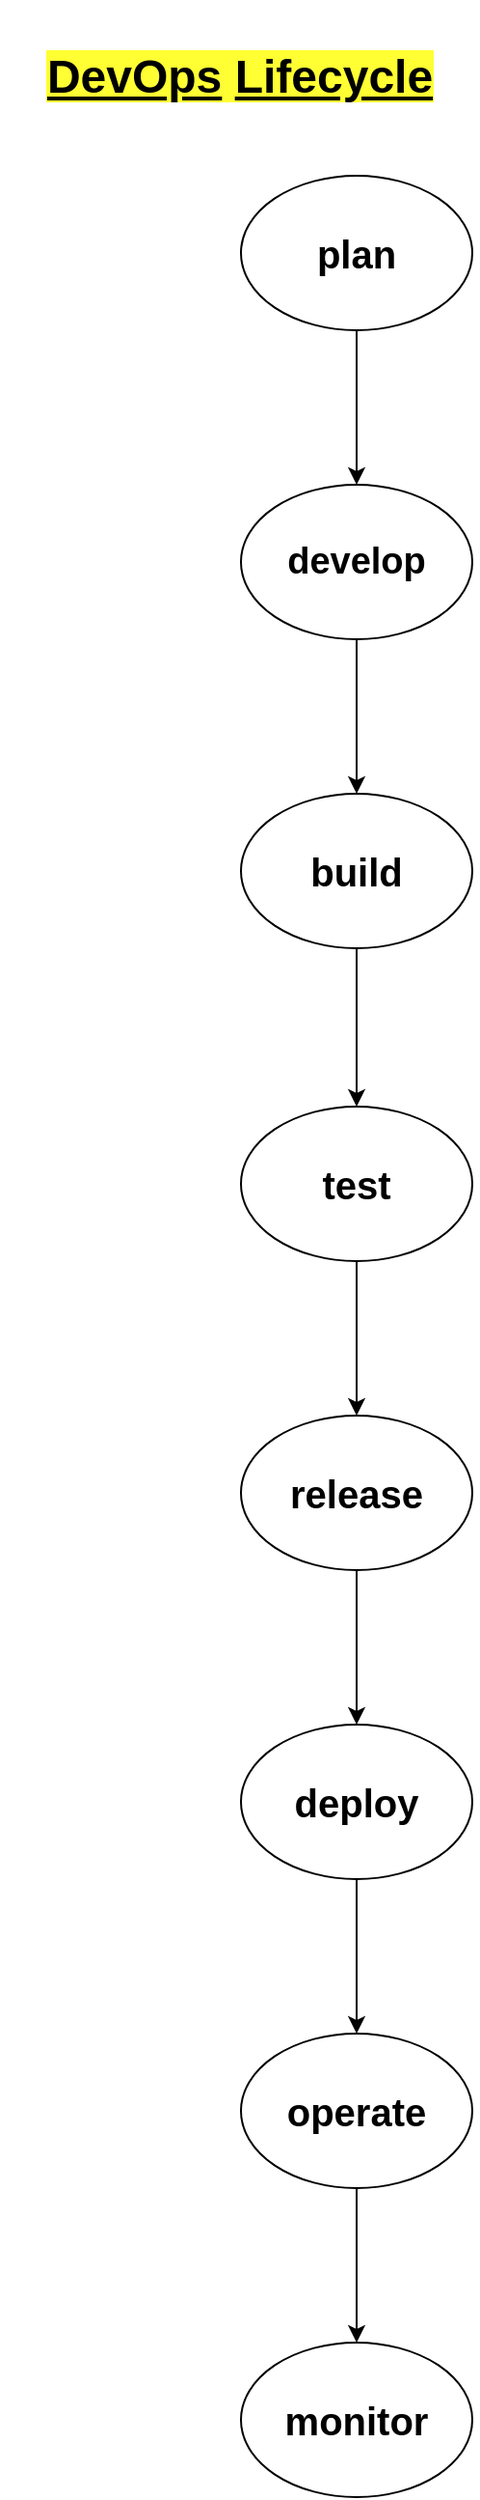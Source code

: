 <mxfile version="28.2.3">
  <diagram name="Page-1" id="RVscZu5J6NZzhoDRSIjN">
    <mxGraphModel dx="786" dy="1551" grid="1" gridSize="8" guides="1" tooltips="1" connect="1" arrows="1" fold="1" page="1" pageScale="1" pageWidth="850" pageHeight="1100" math="0" shadow="0">
      <root>
        <mxCell id="0" />
        <mxCell id="1" parent="0" />
        <mxCell id="02tnz3r9C4XRkjC5viQz-12" value="" style="edgeStyle=orthogonalEdgeStyle;rounded=0;orthogonalLoop=1;jettySize=auto;html=1;" edge="1" parent="1" source="6mJOePehLbvRsKiuAhcH-9" target="6mJOePehLbvRsKiuAhcH-12">
          <mxGeometry relative="1" as="geometry" />
        </mxCell>
        <mxCell id="6mJOePehLbvRsKiuAhcH-9" value="&lt;font style=&quot;font-size: 20px;&quot;&gt;&lt;b&gt;plan&lt;/b&gt;&lt;/font&gt;" style="ellipse;whiteSpace=wrap;html=1;" parent="1" vertex="1">
          <mxGeometry x="365" y="80" width="120" height="80" as="geometry" />
        </mxCell>
        <mxCell id="6mJOePehLbvRsKiuAhcH-10" value="" style="endArrow=classic;html=1;exitX=0.5;exitY=1;exitDx=0;exitDy=0;" parent="1" source="6mJOePehLbvRsKiuAhcH-9" edge="1">
          <mxGeometry width="50" height="50" relative="1" as="geometry">
            <mxPoint x="370" y="220" as="sourcePoint" />
            <mxPoint x="425" y="160" as="targetPoint" />
          </mxGeometry>
        </mxCell>
        <mxCell id="02tnz3r9C4XRkjC5viQz-17" value="" style="edgeStyle=orthogonalEdgeStyle;rounded=0;orthogonalLoop=1;jettySize=auto;html=1;" edge="1" parent="1" source="6mJOePehLbvRsKiuAhcH-12" target="02tnz3r9C4XRkjC5viQz-16">
          <mxGeometry relative="1" as="geometry" />
        </mxCell>
        <mxCell id="6mJOePehLbvRsKiuAhcH-12" value="&lt;font style=&quot;font-size: 19px;&quot;&gt;&lt;b style=&quot;&quot;&gt;develop&lt;/b&gt;&lt;/font&gt;" style="ellipse;whiteSpace=wrap;html=1;" parent="1" vertex="1">
          <mxGeometry x="365" y="240" width="120" height="80" as="geometry" />
        </mxCell>
        <mxCell id="02tnz3r9C4XRkjC5viQz-20" value="" style="edgeStyle=orthogonalEdgeStyle;rounded=0;orthogonalLoop=1;jettySize=auto;html=1;" edge="1" parent="1" source="02tnz3r9C4XRkjC5viQz-16" target="02tnz3r9C4XRkjC5viQz-19">
          <mxGeometry relative="1" as="geometry" />
        </mxCell>
        <mxCell id="02tnz3r9C4XRkjC5viQz-16" value="&lt;b&gt;&lt;font style=&quot;font-size: 20px;&quot;&gt;build&lt;/font&gt;&lt;/b&gt;" style="ellipse;whiteSpace=wrap;html=1;" vertex="1" parent="1">
          <mxGeometry x="365" y="400" width="120" height="80" as="geometry" />
        </mxCell>
        <mxCell id="02tnz3r9C4XRkjC5viQz-23" value="" style="edgeStyle=orthogonalEdgeStyle;rounded=0;orthogonalLoop=1;jettySize=auto;html=1;" edge="1" parent="1" source="02tnz3r9C4XRkjC5viQz-19" target="02tnz3r9C4XRkjC5viQz-22">
          <mxGeometry relative="1" as="geometry" />
        </mxCell>
        <mxCell id="02tnz3r9C4XRkjC5viQz-19" value="&lt;b&gt;&lt;font style=&quot;font-size: 20px;&quot;&gt;test&lt;/font&gt;&lt;/b&gt;" style="ellipse;whiteSpace=wrap;html=1;" vertex="1" parent="1">
          <mxGeometry x="365" y="562" width="120" height="80" as="geometry" />
        </mxCell>
        <mxCell id="02tnz3r9C4XRkjC5viQz-25" value="" style="edgeStyle=orthogonalEdgeStyle;rounded=0;orthogonalLoop=1;jettySize=auto;html=1;" edge="1" parent="1" source="02tnz3r9C4XRkjC5viQz-22" target="02tnz3r9C4XRkjC5viQz-24">
          <mxGeometry relative="1" as="geometry" />
        </mxCell>
        <mxCell id="02tnz3r9C4XRkjC5viQz-22" value="&lt;b&gt;&lt;font style=&quot;font-size: 20px;&quot;&gt;release&lt;/font&gt;&lt;/b&gt;" style="ellipse;whiteSpace=wrap;html=1;" vertex="1" parent="1">
          <mxGeometry x="365" y="722" width="120" height="80" as="geometry" />
        </mxCell>
        <mxCell id="02tnz3r9C4XRkjC5viQz-27" value="" style="edgeStyle=orthogonalEdgeStyle;rounded=0;orthogonalLoop=1;jettySize=auto;html=1;" edge="1" parent="1" source="02tnz3r9C4XRkjC5viQz-24" target="02tnz3r9C4XRkjC5viQz-26">
          <mxGeometry relative="1" as="geometry" />
        </mxCell>
        <mxCell id="02tnz3r9C4XRkjC5viQz-24" value="&lt;b&gt;&lt;font style=&quot;font-size: 20px;&quot;&gt;deploy&lt;/font&gt;&lt;/b&gt;" style="ellipse;whiteSpace=wrap;html=1;" vertex="1" parent="1">
          <mxGeometry x="365" y="882" width="120" height="80" as="geometry" />
        </mxCell>
        <mxCell id="02tnz3r9C4XRkjC5viQz-29" value="" style="edgeStyle=orthogonalEdgeStyle;rounded=0;orthogonalLoop=1;jettySize=auto;html=1;" edge="1" parent="1" source="02tnz3r9C4XRkjC5viQz-26" target="02tnz3r9C4XRkjC5viQz-28">
          <mxGeometry relative="1" as="geometry" />
        </mxCell>
        <mxCell id="02tnz3r9C4XRkjC5viQz-26" value="&lt;b&gt;&lt;font style=&quot;font-size: 20px;&quot;&gt;operate&lt;/font&gt;&lt;/b&gt;" style="ellipse;whiteSpace=wrap;html=1;" vertex="1" parent="1">
          <mxGeometry x="365" y="1042" width="120" height="80" as="geometry" />
        </mxCell>
        <mxCell id="02tnz3r9C4XRkjC5viQz-28" value="&lt;b&gt;&lt;font style=&quot;font-size: 20px;&quot;&gt;monitor&lt;/font&gt;&lt;/b&gt;" style="ellipse;whiteSpace=wrap;html=1;" vertex="1" parent="1">
          <mxGeometry x="365" y="1202" width="120" height="80" as="geometry" />
        </mxCell>
        <mxCell id="02tnz3r9C4XRkjC5viQz-34" value="&lt;h1&gt;&lt;b style=&quot;background-color: rgb(255, 255, 51);&quot;&gt;&lt;u&gt;DevOps&lt;/u&gt;&amp;nbsp;&lt;u&gt;Lifecycle&lt;/u&gt;&lt;/b&gt;&lt;/h1&gt;" style="text;html=1;align=center;verticalAlign=middle;resizable=0;points=[];autosize=1;strokeColor=none;fillColor=none;" vertex="1" parent="1">
          <mxGeometry x="240" y="-11" width="248" height="80" as="geometry" />
        </mxCell>
      </root>
    </mxGraphModel>
  </diagram>
</mxfile>
